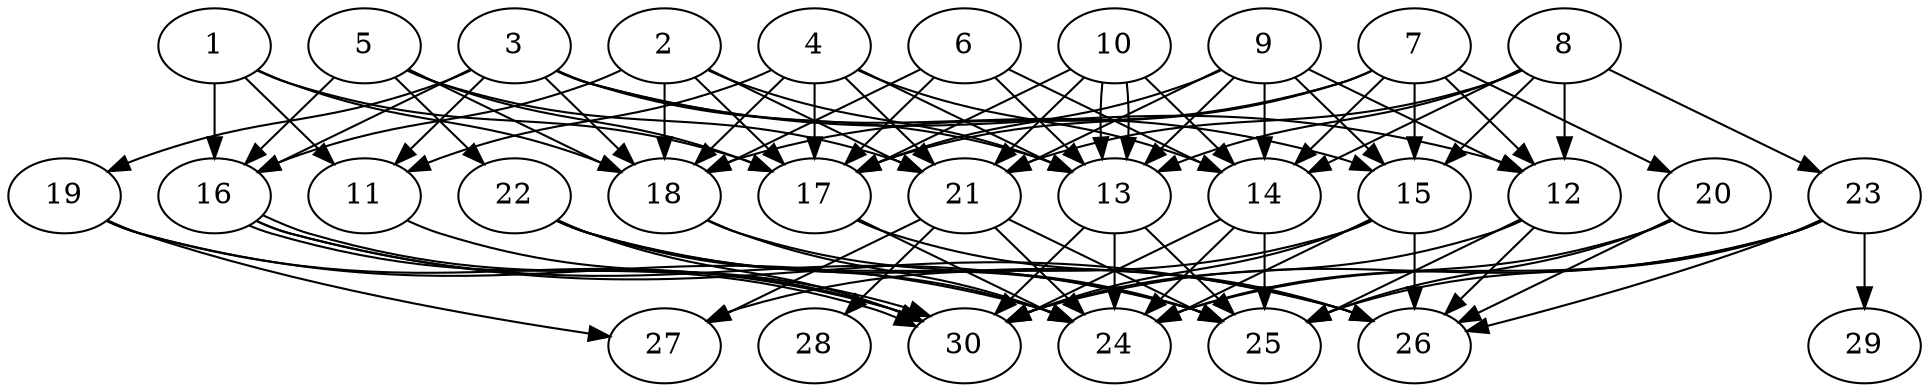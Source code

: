 // DAG automatically generated by daggen at Thu Oct  3 14:04:19 2019
// ./daggen --dot -n 30 --ccr 0.3 --fat 0.7 --regular 0.5 --density 0.9 --mindata 5242880 --maxdata 52428800 
digraph G {
  1 [size="23603200", alpha="0.15", expect_size="7080960"] 
  1 -> 11 [size ="7080960"]
  1 -> 16 [size ="7080960"]
  1 -> 17 [size ="7080960"]
  1 -> 18 [size ="7080960"]
  2 [size="61754027", alpha="0.16", expect_size="18526208"] 
  2 -> 13 [size ="18526208"]
  2 -> 16 [size ="18526208"]
  2 -> 17 [size ="18526208"]
  2 -> 18 [size ="18526208"]
  2 -> 21 [size ="18526208"]
  3 [size="28583253", alpha="0.17", expect_size="8574976"] 
  3 -> 11 [size ="8574976"]
  3 -> 12 [size ="8574976"]
  3 -> 13 [size ="8574976"]
  3 -> 15 [size ="8574976"]
  3 -> 16 [size ="8574976"]
  3 -> 18 [size ="8574976"]
  3 -> 19 [size ="8574976"]
  4 [size="165208747", alpha="0.19", expect_size="49562624"] 
  4 -> 11 [size ="49562624"]
  4 -> 13 [size ="49562624"]
  4 -> 14 [size ="49562624"]
  4 -> 17 [size ="49562624"]
  4 -> 18 [size ="49562624"]
  4 -> 21 [size ="49562624"]
  5 [size="159156907", alpha="0.07", expect_size="47747072"] 
  5 -> 16 [size ="47747072"]
  5 -> 17 [size ="47747072"]
  5 -> 18 [size ="47747072"]
  5 -> 21 [size ="47747072"]
  5 -> 22 [size ="47747072"]
  6 [size="115012267", alpha="0.08", expect_size="34503680"] 
  6 -> 13 [size ="34503680"]
  6 -> 14 [size ="34503680"]
  6 -> 17 [size ="34503680"]
  6 -> 18 [size ="34503680"]
  7 [size="24340480", alpha="0.00", expect_size="7302144"] 
  7 -> 12 [size ="7302144"]
  7 -> 14 [size ="7302144"]
  7 -> 15 [size ="7302144"]
  7 -> 17 [size ="7302144"]
  7 -> 18 [size ="7302144"]
  7 -> 20 [size ="7302144"]
  8 [size="70140587", alpha="0.17", expect_size="21042176"] 
  8 -> 12 [size ="21042176"]
  8 -> 13 [size ="21042176"]
  8 -> 14 [size ="21042176"]
  8 -> 15 [size ="21042176"]
  8 -> 21 [size ="21042176"]
  8 -> 23 [size ="21042176"]
  9 [size="105403733", alpha="0.16", expect_size="31621120"] 
  9 -> 12 [size ="31621120"]
  9 -> 13 [size ="31621120"]
  9 -> 14 [size ="31621120"]
  9 -> 15 [size ="31621120"]
  9 -> 17 [size ="31621120"]
  9 -> 21 [size ="31621120"]
  10 [size="151906987", alpha="0.14", expect_size="45572096"] 
  10 -> 13 [size ="45572096"]
  10 -> 13 [size ="45572096"]
  10 -> 14 [size ="45572096"]
  10 -> 17 [size ="45572096"]
  10 -> 21 [size ="45572096"]
  11 [size="27204267", alpha="0.19", expect_size="8161280"] 
  11 -> 30 [size ="8161280"]
  12 [size="147657387", alpha="0.13", expect_size="44297216"] 
  12 -> 25 [size ="44297216"]
  12 -> 26 [size ="44297216"]
  12 -> 30 [size ="44297216"]
  13 [size="116473173", alpha="0.06", expect_size="34941952"] 
  13 -> 24 [size ="34941952"]
  13 -> 25 [size ="34941952"]
  13 -> 30 [size ="34941952"]
  14 [size="95324160", alpha="0.11", expect_size="28597248"] 
  14 -> 24 [size ="28597248"]
  14 -> 25 [size ="28597248"]
  14 -> 30 [size ="28597248"]
  15 [size="89009493", alpha="0.17", expect_size="26702848"] 
  15 -> 24 [size ="26702848"]
  15 -> 26 [size ="26702848"]
  15 -> 27 [size ="26702848"]
  15 -> 30 [size ="26702848"]
  16 [size="146708480", alpha="0.07", expect_size="44012544"] 
  16 -> 25 [size ="44012544"]
  16 -> 26 [size ="44012544"]
  16 -> 30 [size ="44012544"]
  16 -> 30 [size ="44012544"]
  17 [size="52947627", alpha="0.04", expect_size="15884288"] 
  17 -> 24 [size ="15884288"]
  17 -> 26 [size ="15884288"]
  18 [size="54988800", alpha="0.10", expect_size="16496640"] 
  18 -> 24 [size ="16496640"]
  18 -> 25 [size ="16496640"]
  19 [size="35276800", alpha="0.03", expect_size="10583040"] 
  19 -> 24 [size ="10583040"]
  19 -> 27 [size ="10583040"]
  19 -> 30 [size ="10583040"]
  20 [size="161433600", alpha="0.08", expect_size="48430080"] 
  20 -> 24 [size ="48430080"]
  20 -> 25 [size ="48430080"]
  20 -> 26 [size ="48430080"]
  21 [size="110359893", alpha="0.14", expect_size="33107968"] 
  21 -> 24 [size ="33107968"]
  21 -> 25 [size ="33107968"]
  21 -> 27 [size ="33107968"]
  21 -> 28 [size ="33107968"]
  22 [size="105932800", alpha="0.05", expect_size="31779840"] 
  22 -> 24 [size ="31779840"]
  22 -> 25 [size ="31779840"]
  22 -> 26 [size ="31779840"]
  22 -> 30 [size ="31779840"]
  23 [size="50926933", alpha="0.18", expect_size="15278080"] 
  23 -> 24 [size ="15278080"]
  23 -> 25 [size ="15278080"]
  23 -> 26 [size ="15278080"]
  23 -> 29 [size ="15278080"]
  23 -> 30 [size ="15278080"]
  24 [size="95689387", alpha="0.10", expect_size="28706816"] 
  25 [size="27863040", alpha="0.19", expect_size="8358912"] 
  26 [size="162996907", alpha="0.01", expect_size="48899072"] 
  27 [size="63061333", alpha="0.04", expect_size="18918400"] 
  28 [size="92617387", alpha="0.14", expect_size="27785216"] 
  29 [size="167632213", alpha="0.15", expect_size="50289664"] 
  30 [size="35614720", alpha="0.12", expect_size="10684416"] 
}

